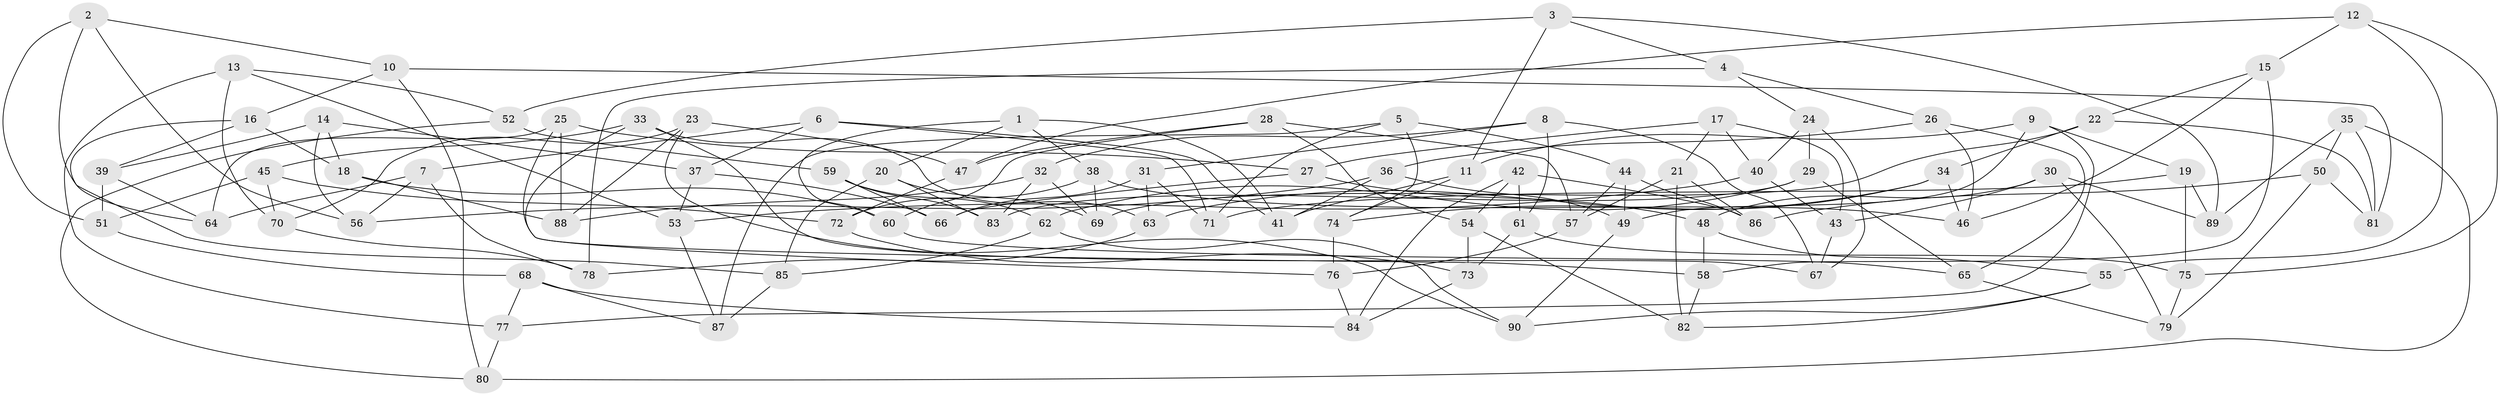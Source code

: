 // Generated by graph-tools (version 1.1) at 2025/38/03/09/25 02:38:19]
// undirected, 90 vertices, 180 edges
graph export_dot {
graph [start="1"]
  node [color=gray90,style=filled];
  1;
  2;
  3;
  4;
  5;
  6;
  7;
  8;
  9;
  10;
  11;
  12;
  13;
  14;
  15;
  16;
  17;
  18;
  19;
  20;
  21;
  22;
  23;
  24;
  25;
  26;
  27;
  28;
  29;
  30;
  31;
  32;
  33;
  34;
  35;
  36;
  37;
  38;
  39;
  40;
  41;
  42;
  43;
  44;
  45;
  46;
  47;
  48;
  49;
  50;
  51;
  52;
  53;
  54;
  55;
  56;
  57;
  58;
  59;
  60;
  61;
  62;
  63;
  64;
  65;
  66;
  67;
  68;
  69;
  70;
  71;
  72;
  73;
  74;
  75;
  76;
  77;
  78;
  79;
  80;
  81;
  82;
  83;
  84;
  85;
  86;
  87;
  88;
  89;
  90;
  1 -- 41;
  1 -- 60;
  1 -- 38;
  1 -- 20;
  2 -- 64;
  2 -- 51;
  2 -- 10;
  2 -- 56;
  3 -- 52;
  3 -- 4;
  3 -- 89;
  3 -- 11;
  4 -- 24;
  4 -- 26;
  4 -- 78;
  5 -- 71;
  5 -- 87;
  5 -- 44;
  5 -- 74;
  6 -- 71;
  6 -- 37;
  6 -- 7;
  6 -- 41;
  7 -- 64;
  7 -- 56;
  7 -- 78;
  8 -- 31;
  8 -- 61;
  8 -- 32;
  8 -- 67;
  9 -- 49;
  9 -- 77;
  9 -- 19;
  9 -- 11;
  10 -- 80;
  10 -- 81;
  10 -- 16;
  11 -- 41;
  11 -- 74;
  12 -- 47;
  12 -- 55;
  12 -- 15;
  12 -- 75;
  13 -- 53;
  13 -- 70;
  13 -- 52;
  13 -- 77;
  14 -- 56;
  14 -- 18;
  14 -- 39;
  14 -- 37;
  15 -- 58;
  15 -- 46;
  15 -- 22;
  16 -- 18;
  16 -- 85;
  16 -- 39;
  17 -- 27;
  17 -- 43;
  17 -- 40;
  17 -- 21;
  18 -- 60;
  18 -- 88;
  19 -- 89;
  19 -- 75;
  19 -- 71;
  20 -- 69;
  20 -- 85;
  20 -- 83;
  21 -- 86;
  21 -- 82;
  21 -- 57;
  22 -- 69;
  22 -- 34;
  22 -- 81;
  23 -- 47;
  23 -- 90;
  23 -- 70;
  23 -- 88;
  24 -- 40;
  24 -- 67;
  24 -- 29;
  25 -- 88;
  25 -- 64;
  25 -- 58;
  25 -- 27;
  26 -- 36;
  26 -- 65;
  26 -- 46;
  27 -- 66;
  27 -- 48;
  28 -- 60;
  28 -- 54;
  28 -- 47;
  28 -- 57;
  29 -- 65;
  29 -- 83;
  29 -- 62;
  30 -- 79;
  30 -- 89;
  30 -- 43;
  30 -- 48;
  31 -- 66;
  31 -- 71;
  31 -- 63;
  32 -- 69;
  32 -- 83;
  32 -- 88;
  33 -- 63;
  33 -- 45;
  33 -- 67;
  33 -- 76;
  34 -- 46;
  34 -- 63;
  34 -- 74;
  35 -- 89;
  35 -- 81;
  35 -- 80;
  35 -- 50;
  36 -- 41;
  36 -- 56;
  36 -- 49;
  37 -- 53;
  37 -- 66;
  38 -- 69;
  38 -- 46;
  38 -- 72;
  39 -- 64;
  39 -- 51;
  40 -- 53;
  40 -- 43;
  42 -- 61;
  42 -- 54;
  42 -- 84;
  42 -- 86;
  43 -- 67;
  44 -- 49;
  44 -- 86;
  44 -- 57;
  45 -- 70;
  45 -- 72;
  45 -- 51;
  47 -- 72;
  48 -- 58;
  48 -- 55;
  49 -- 90;
  50 -- 86;
  50 -- 81;
  50 -- 79;
  51 -- 68;
  52 -- 59;
  52 -- 80;
  53 -- 87;
  54 -- 73;
  54 -- 82;
  55 -- 90;
  55 -- 82;
  57 -- 76;
  58 -- 82;
  59 -- 66;
  59 -- 83;
  59 -- 62;
  60 -- 65;
  61 -- 75;
  61 -- 73;
  62 -- 90;
  62 -- 85;
  63 -- 78;
  65 -- 79;
  68 -- 87;
  68 -- 77;
  68 -- 84;
  70 -- 78;
  72 -- 73;
  73 -- 84;
  74 -- 76;
  75 -- 79;
  76 -- 84;
  77 -- 80;
  85 -- 87;
}
